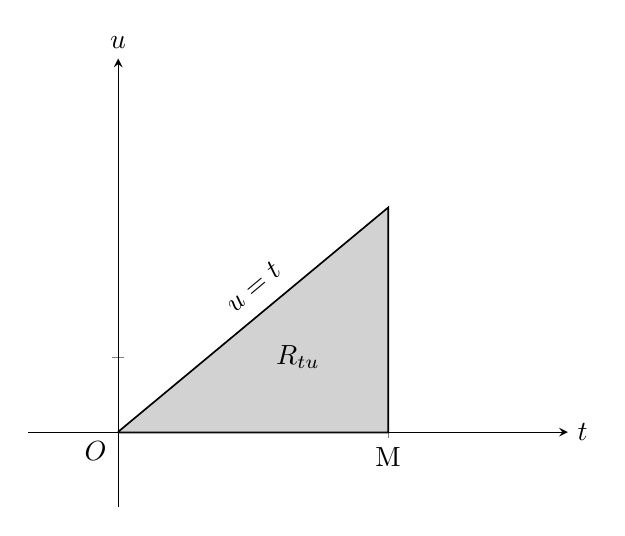 \begin{tikzpicture}
\begin{axis}[
	axis lines=middle,
	xmin=-1,xmax=5,
	ymin=-1,ymax=5,
	xlabel={$t$},
	xlabel style=right,
	xtick={3},
	xticklabel={M},
	ytick={1},
	yticklabel={\empty},
	ylabel={$u$},
	ylabel style=above]
\addplot[black,thick] coordinates {(0,0) (3,0) (3,3) (0,0)};
\addplot[fill=gray!35] coordinates {(0,0) (3,0) (3,3) (0,0)};
\node at (axis cs:2,1) {$R_{tu}$};
\node at (axis cs:-.25,-.25) {$O$};
\node[rotate=40] at (axis cs:1.5,1.95) {$u=t$};
\end{axis}
\end{tikzpicture}